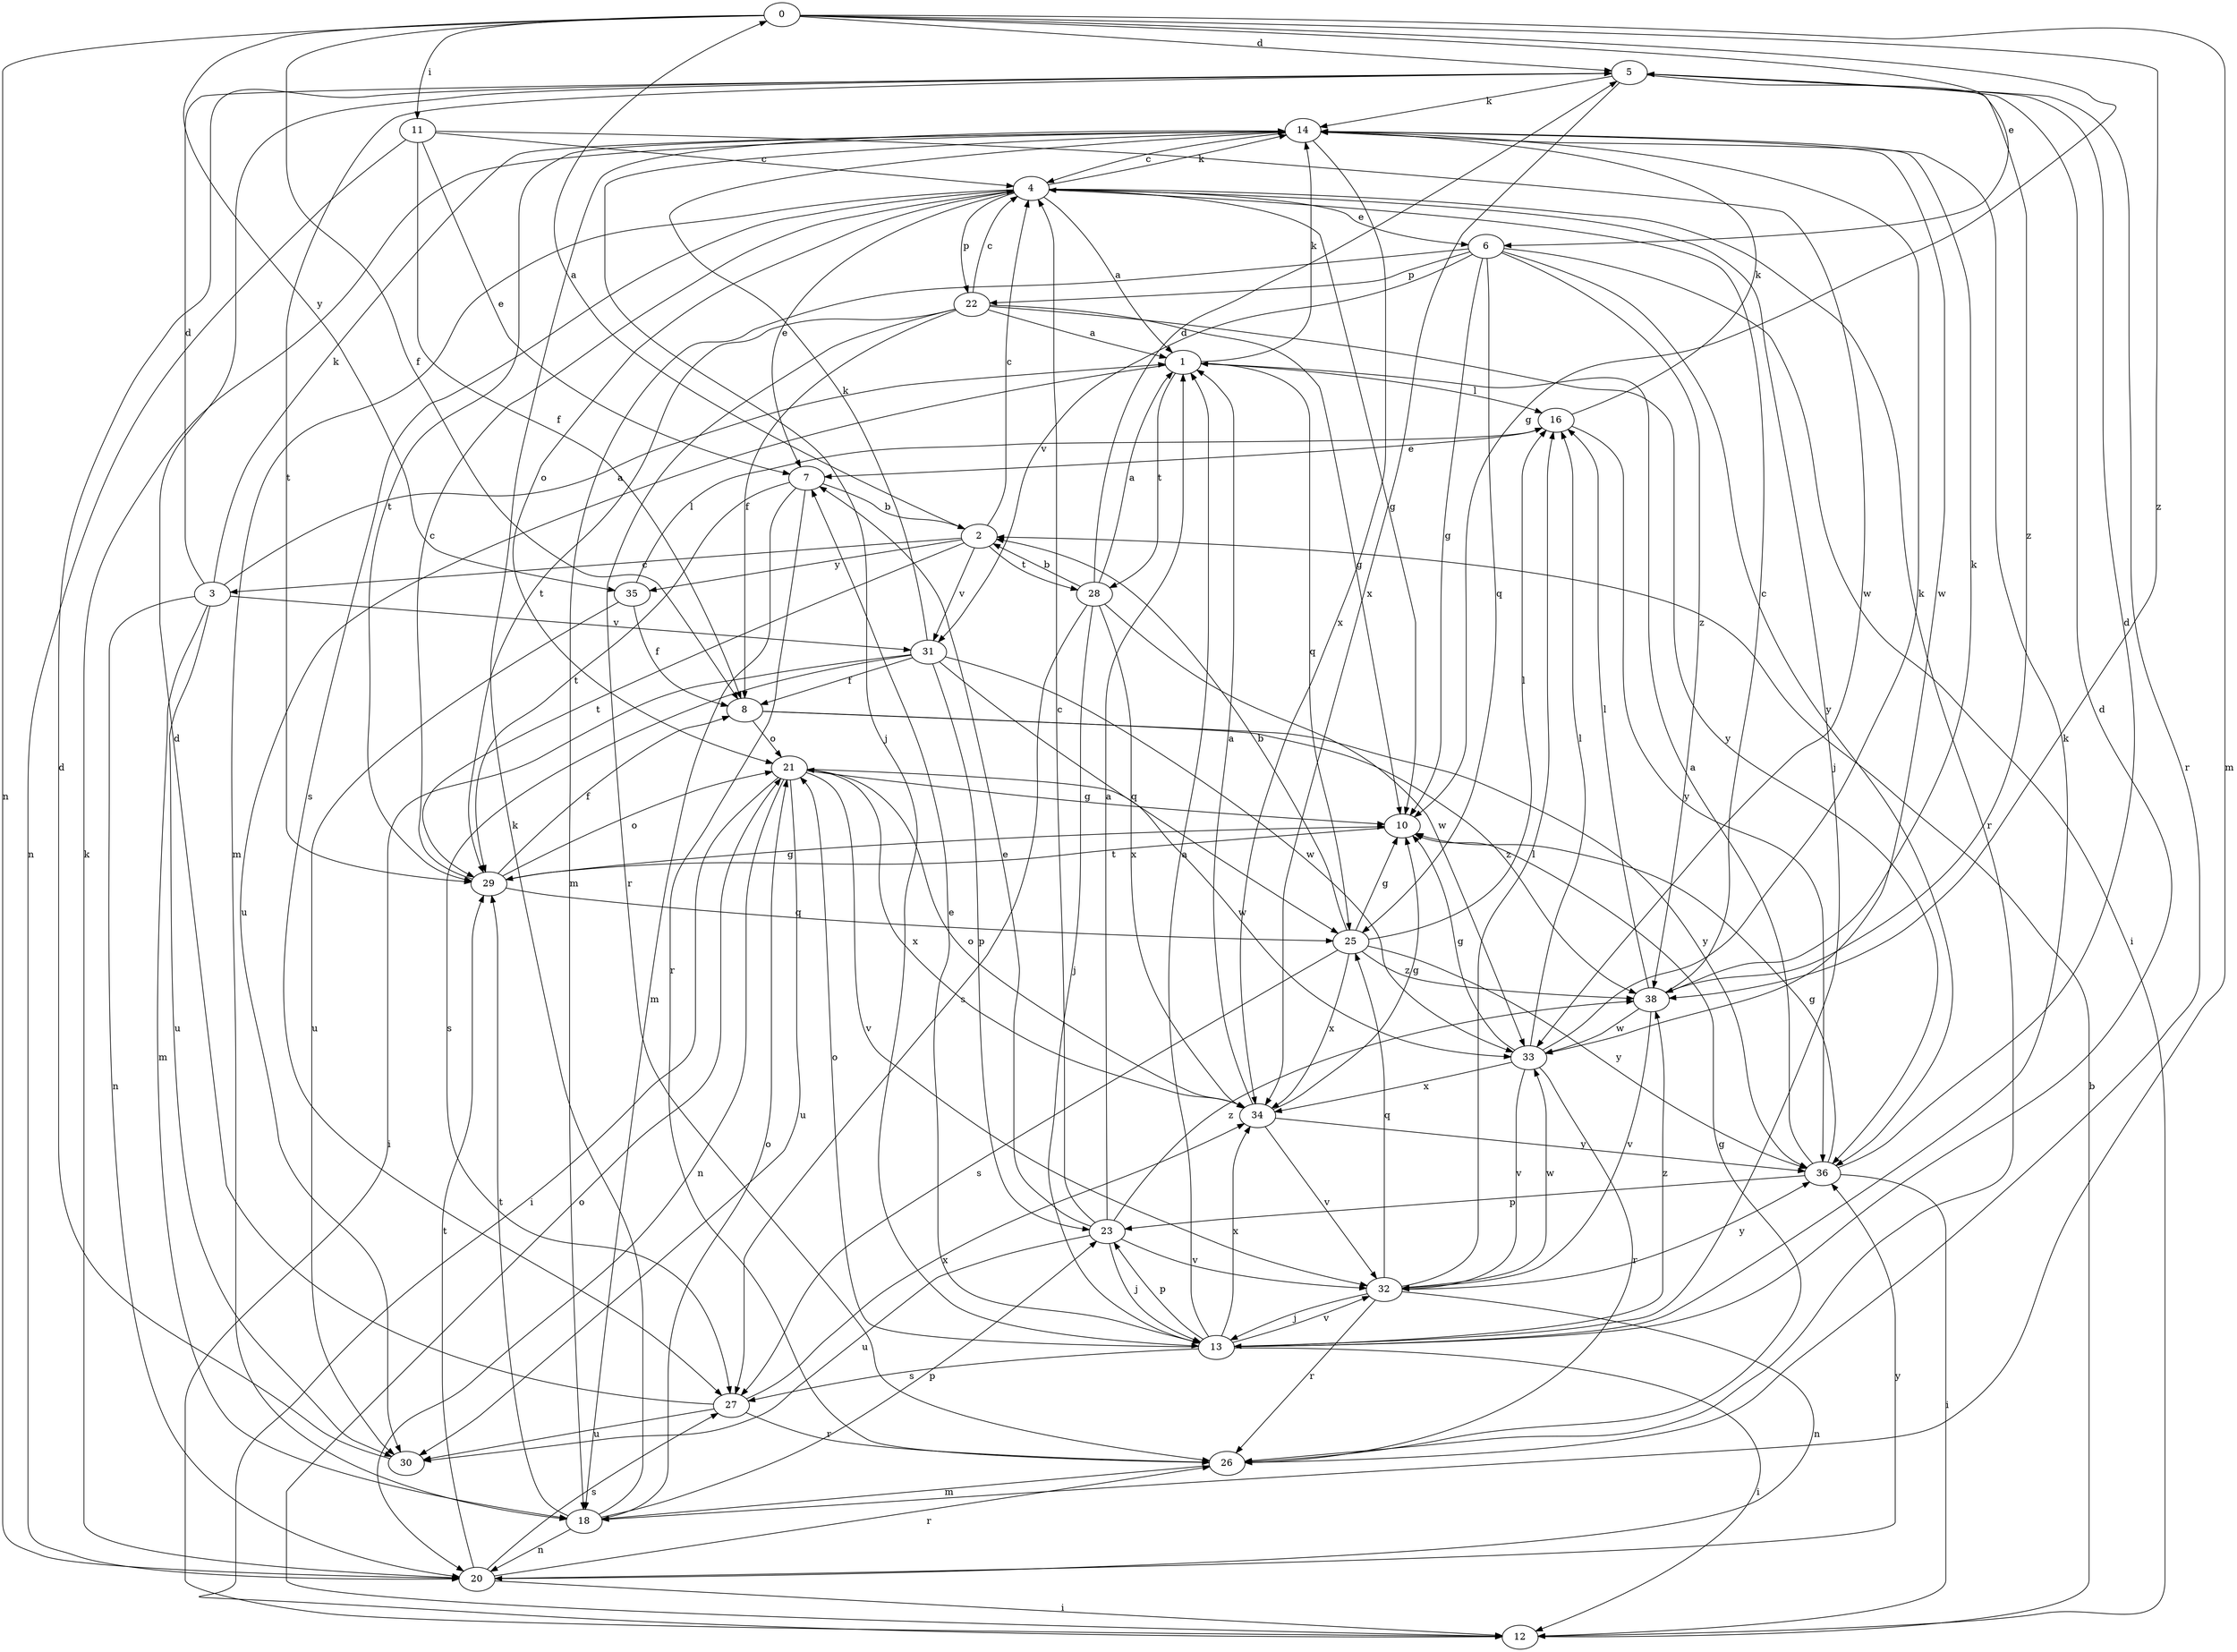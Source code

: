 strict digraph  {
0;
1;
2;
3;
4;
5;
6;
7;
8;
10;
11;
12;
13;
14;
16;
18;
20;
21;
22;
23;
25;
26;
27;
28;
29;
30;
31;
32;
33;
34;
35;
36;
38;
0 -> 5  [label=d];
0 -> 6  [label=e];
0 -> 8  [label=f];
0 -> 10  [label=g];
0 -> 11  [label=i];
0 -> 18  [label=m];
0 -> 20  [label=n];
0 -> 35  [label=y];
0 -> 38  [label=z];
1 -> 14  [label=k];
1 -> 16  [label=l];
1 -> 25  [label=q];
1 -> 28  [label=t];
1 -> 30  [label=u];
2 -> 0  [label=a];
2 -> 3  [label=c];
2 -> 4  [label=c];
2 -> 28  [label=t];
2 -> 29  [label=t];
2 -> 31  [label=v];
2 -> 35  [label=y];
3 -> 1  [label=a];
3 -> 5  [label=d];
3 -> 14  [label=k];
3 -> 18  [label=m];
3 -> 20  [label=n];
3 -> 30  [label=u];
3 -> 31  [label=v];
4 -> 1  [label=a];
4 -> 6  [label=e];
4 -> 7  [label=e];
4 -> 10  [label=g];
4 -> 13  [label=j];
4 -> 14  [label=k];
4 -> 18  [label=m];
4 -> 21  [label=o];
4 -> 22  [label=p];
4 -> 26  [label=r];
4 -> 27  [label=s];
5 -> 14  [label=k];
5 -> 26  [label=r];
5 -> 29  [label=t];
5 -> 34  [label=x];
5 -> 38  [label=z];
6 -> 10  [label=g];
6 -> 12  [label=i];
6 -> 18  [label=m];
6 -> 22  [label=p];
6 -> 25  [label=q];
6 -> 31  [label=v];
6 -> 36  [label=y];
6 -> 38  [label=z];
7 -> 2  [label=b];
7 -> 18  [label=m];
7 -> 26  [label=r];
7 -> 29  [label=t];
8 -> 21  [label=o];
8 -> 36  [label=y];
8 -> 38  [label=z];
10 -> 29  [label=t];
11 -> 4  [label=c];
11 -> 7  [label=e];
11 -> 8  [label=f];
11 -> 20  [label=n];
11 -> 33  [label=w];
12 -> 2  [label=b];
12 -> 21  [label=o];
13 -> 1  [label=a];
13 -> 5  [label=d];
13 -> 7  [label=e];
13 -> 12  [label=i];
13 -> 14  [label=k];
13 -> 21  [label=o];
13 -> 23  [label=p];
13 -> 27  [label=s];
13 -> 32  [label=v];
13 -> 34  [label=x];
13 -> 38  [label=z];
14 -> 4  [label=c];
14 -> 13  [label=j];
14 -> 29  [label=t];
14 -> 33  [label=w];
14 -> 34  [label=x];
16 -> 7  [label=e];
16 -> 14  [label=k];
16 -> 36  [label=y];
18 -> 14  [label=k];
18 -> 20  [label=n];
18 -> 21  [label=o];
18 -> 23  [label=p];
18 -> 29  [label=t];
20 -> 12  [label=i];
20 -> 14  [label=k];
20 -> 26  [label=r];
20 -> 27  [label=s];
20 -> 29  [label=t];
20 -> 36  [label=y];
21 -> 10  [label=g];
21 -> 12  [label=i];
21 -> 20  [label=n];
21 -> 30  [label=u];
21 -> 32  [label=v];
21 -> 33  [label=w];
21 -> 34  [label=x];
22 -> 1  [label=a];
22 -> 4  [label=c];
22 -> 8  [label=f];
22 -> 10  [label=g];
22 -> 26  [label=r];
22 -> 29  [label=t];
22 -> 36  [label=y];
23 -> 1  [label=a];
23 -> 4  [label=c];
23 -> 7  [label=e];
23 -> 13  [label=j];
23 -> 30  [label=u];
23 -> 32  [label=v];
23 -> 38  [label=z];
25 -> 2  [label=b];
25 -> 10  [label=g];
25 -> 16  [label=l];
25 -> 27  [label=s];
25 -> 34  [label=x];
25 -> 36  [label=y];
25 -> 38  [label=z];
26 -> 10  [label=g];
26 -> 18  [label=m];
27 -> 5  [label=d];
27 -> 26  [label=r];
27 -> 30  [label=u];
27 -> 34  [label=x];
28 -> 1  [label=a];
28 -> 2  [label=b];
28 -> 5  [label=d];
28 -> 13  [label=j];
28 -> 27  [label=s];
28 -> 33  [label=w];
28 -> 34  [label=x];
29 -> 4  [label=c];
29 -> 8  [label=f];
29 -> 10  [label=g];
29 -> 21  [label=o];
29 -> 25  [label=q];
30 -> 5  [label=d];
31 -> 8  [label=f];
31 -> 12  [label=i];
31 -> 14  [label=k];
31 -> 23  [label=p];
31 -> 25  [label=q];
31 -> 27  [label=s];
31 -> 33  [label=w];
32 -> 13  [label=j];
32 -> 16  [label=l];
32 -> 20  [label=n];
32 -> 25  [label=q];
32 -> 26  [label=r];
32 -> 33  [label=w];
32 -> 36  [label=y];
33 -> 10  [label=g];
33 -> 14  [label=k];
33 -> 16  [label=l];
33 -> 26  [label=r];
33 -> 32  [label=v];
33 -> 34  [label=x];
34 -> 1  [label=a];
34 -> 10  [label=g];
34 -> 21  [label=o];
34 -> 32  [label=v];
34 -> 36  [label=y];
35 -> 8  [label=f];
35 -> 16  [label=l];
35 -> 30  [label=u];
36 -> 1  [label=a];
36 -> 5  [label=d];
36 -> 10  [label=g];
36 -> 12  [label=i];
36 -> 23  [label=p];
38 -> 4  [label=c];
38 -> 14  [label=k];
38 -> 16  [label=l];
38 -> 32  [label=v];
38 -> 33  [label=w];
}
